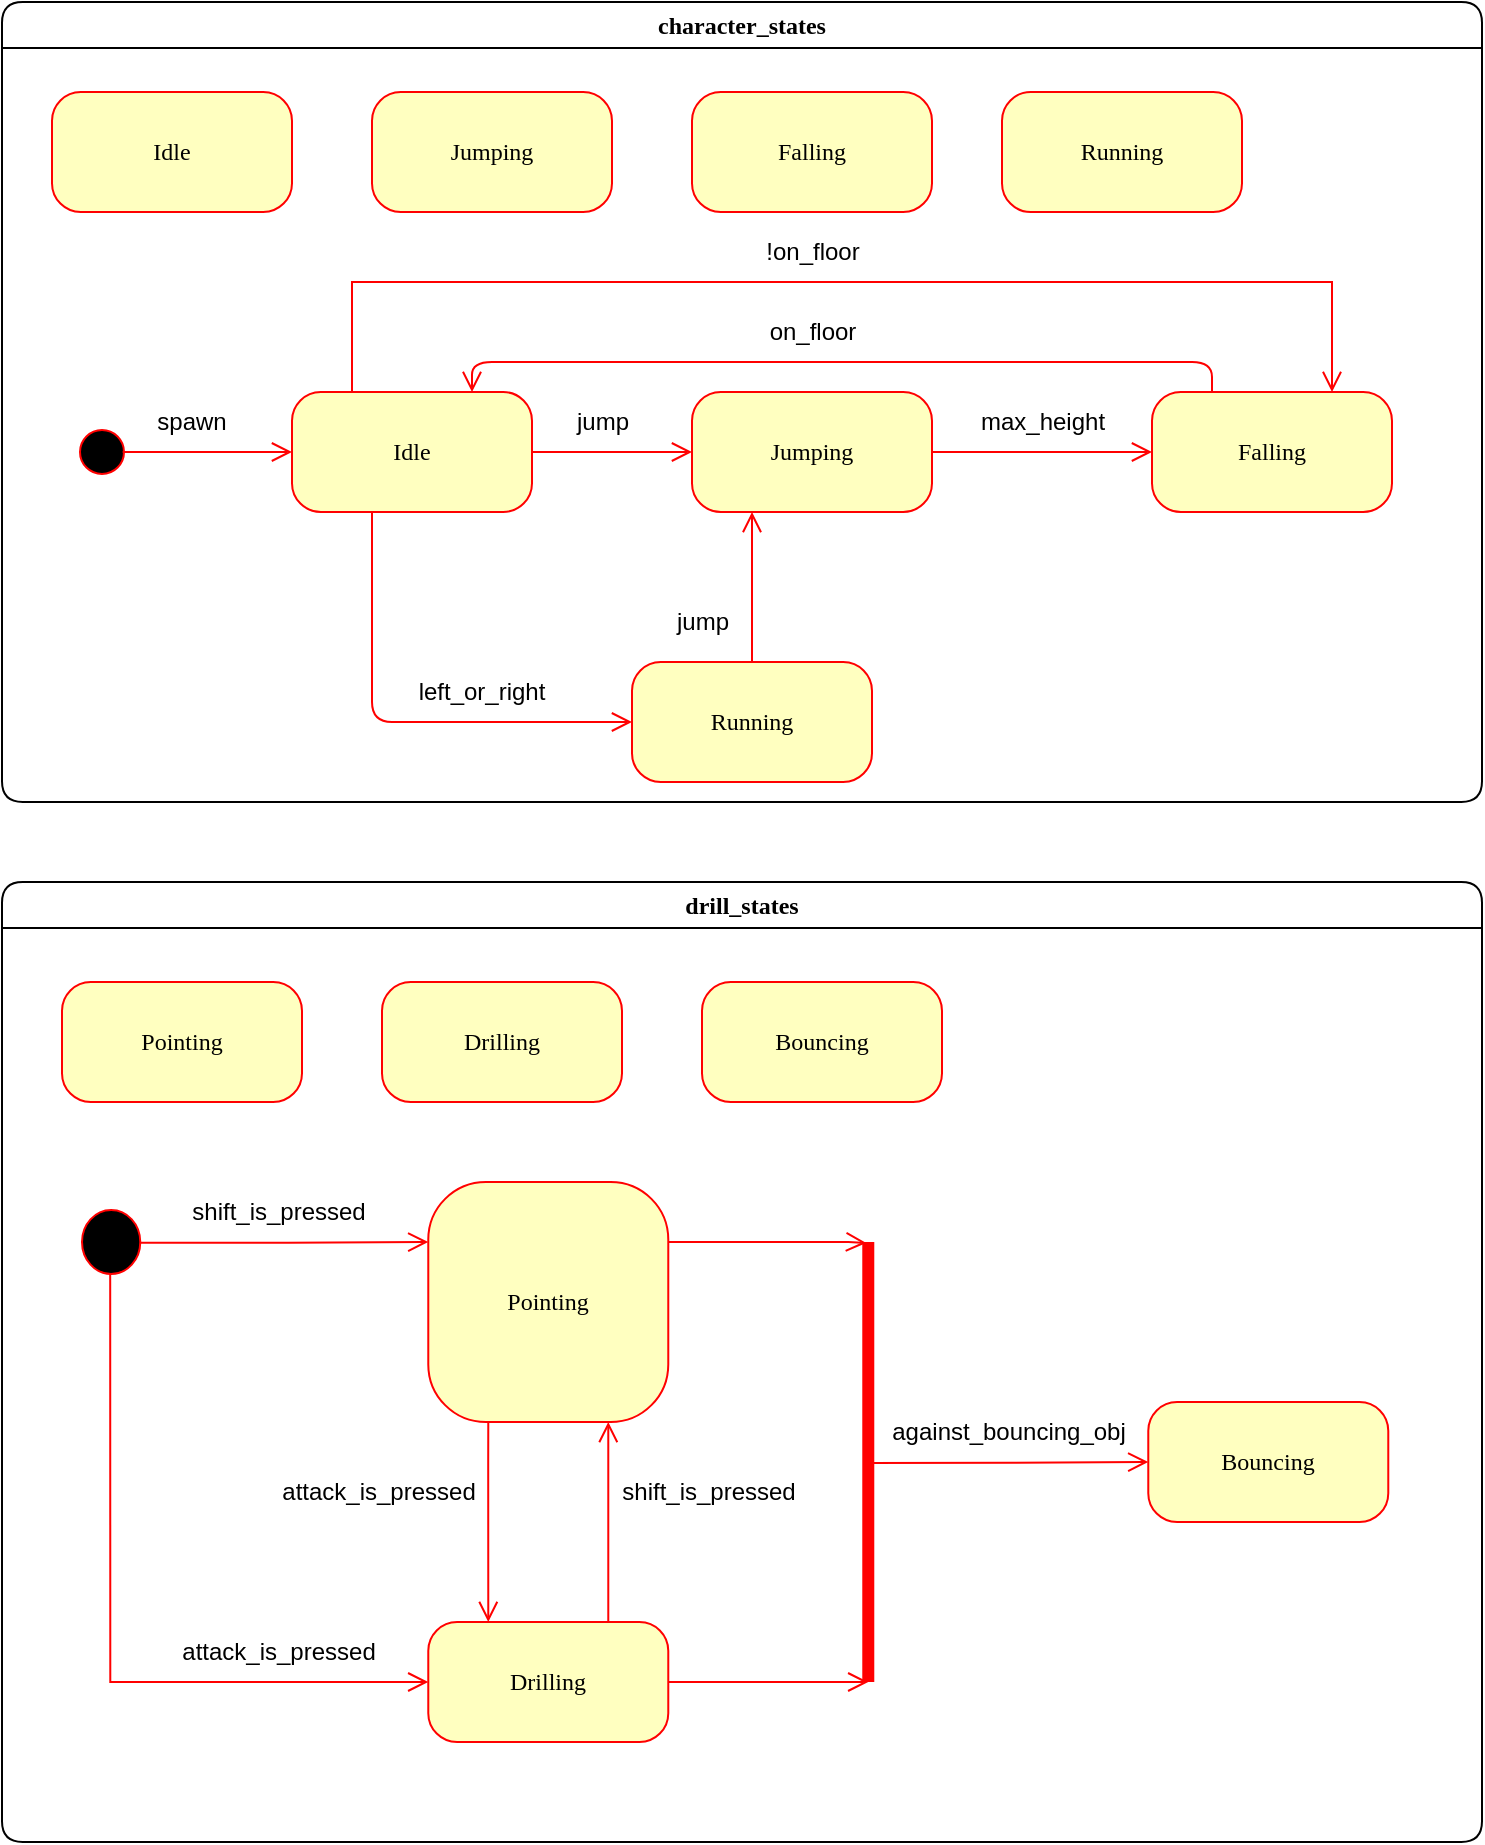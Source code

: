 <mxfile version="27.0.9">
  <diagram name="Page-1" id="58cdce13-f638-feb5-8d6f-7d28b1aa9fa0">
    <mxGraphModel dx="988" dy="712" grid="1" gridSize="10" guides="1" tooltips="1" connect="1" arrows="1" fold="1" page="1" pageScale="1" pageWidth="850" pageHeight="1100" background="none" math="0" shadow="0">
      <root>
        <mxCell id="0" />
        <mxCell id="1" parent="0" />
        <mxCell id="2a3bc250acf0617d-7" value="character_states" style="swimlane;whiteSpace=wrap;html=1;rounded=1;shadow=0;comic=0;labelBackgroundColor=none;strokeWidth=1;fontFamily=Verdana;fontSize=12;align=center;" parent="1" vertex="1">
          <mxGeometry x="60" y="40" width="740" height="400" as="geometry" />
        </mxCell>
        <mxCell id="382b91b5511bd0f7-8" value="Idle" style="rounded=1;whiteSpace=wrap;html=1;arcSize=24;fillColor=#ffffc0;strokeColor=#ff0000;shadow=0;comic=0;labelBackgroundColor=none;fontFamily=Verdana;fontSize=12;fontColor=#000000;align=center;" parent="2a3bc250acf0617d-7" vertex="1">
          <mxGeometry x="25" y="45" width="120" height="60" as="geometry" />
        </mxCell>
        <mxCell id="3cde6dad864a17aa-1" value="Jumping" style="rounded=1;whiteSpace=wrap;html=1;arcSize=24;fillColor=#ffffc0;strokeColor=#ff0000;shadow=0;comic=0;labelBackgroundColor=none;fontFamily=Verdana;fontSize=12;fontColor=#000000;align=center;" parent="2a3bc250acf0617d-7" vertex="1">
          <mxGeometry x="185" y="45" width="120" height="60" as="geometry" />
        </mxCell>
        <mxCell id="3cde6dad864a17aa-2" value="Falling" style="rounded=1;whiteSpace=wrap;html=1;arcSize=24;fillColor=#ffffc0;strokeColor=#ff0000;shadow=0;comic=0;labelBackgroundColor=none;fontFamily=Verdana;fontSize=12;fontColor=#000000;align=center;" parent="2a3bc250acf0617d-7" vertex="1">
          <mxGeometry x="345" y="45" width="120" height="60" as="geometry" />
        </mxCell>
        <mxCell id="dlMh0uAXtRNhbofHb56N-19" value="Running" style="rounded=1;whiteSpace=wrap;html=1;arcSize=24;fillColor=#ffffc0;strokeColor=#ff0000;shadow=0;comic=0;labelBackgroundColor=none;fontFamily=Verdana;fontSize=12;fontColor=#000000;align=center;" parent="2a3bc250acf0617d-7" vertex="1">
          <mxGeometry x="500" y="45" width="120" height="60" as="geometry" />
        </mxCell>
        <mxCell id="dlMh0uAXtRNhbofHb56N-1" value="" style="ellipse;html=1;shape=startState;fillColor=#000000;strokeColor=#ff0000;rounded=1;shadow=0;comic=0;labelBackgroundColor=none;fontFamily=Verdana;fontSize=12;fontColor=#000000;align=center;direction=south;" parent="2a3bc250acf0617d-7" vertex="1">
          <mxGeometry x="35" y="210" width="30" height="30" as="geometry" />
        </mxCell>
        <mxCell id="dlMh0uAXtRNhbofHb56N-3" value="&lt;font style=&quot;color: rgb(0, 0, 0);&quot;&gt;Idle&lt;/font&gt;" style="rounded=1;whiteSpace=wrap;html=1;arcSize=24;fillColor=#ffffc0;strokeColor=#ff0000;shadow=0;comic=0;labelBackgroundColor=none;fontFamily=Verdana;fontSize=12;fontColor=#000000;align=center;" parent="2a3bc250acf0617d-7" vertex="1">
          <mxGeometry x="145" y="195" width="120" height="60" as="geometry" />
        </mxCell>
        <mxCell id="dlMh0uAXtRNhbofHb56N-4" value="Running" style="rounded=1;whiteSpace=wrap;html=1;arcSize=24;fillColor=#ffffc0;strokeColor=#ff0000;shadow=0;comic=0;labelBackgroundColor=none;fontFamily=Verdana;fontSize=12;fontColor=#000000;align=center;" parent="2a3bc250acf0617d-7" vertex="1">
          <mxGeometry x="315" y="330" width="120" height="60" as="geometry" />
        </mxCell>
        <mxCell id="dlMh0uAXtRNhbofHb56N-5" value="Jumping" style="rounded=1;whiteSpace=wrap;html=1;arcSize=24;fillColor=#ffffc0;strokeColor=#ff0000;shadow=0;comic=0;labelBackgroundColor=none;fontFamily=Verdana;fontSize=12;fontColor=#000000;align=center;" parent="2a3bc250acf0617d-7" vertex="1">
          <mxGeometry x="345" y="195" width="120" height="60" as="geometry" />
        </mxCell>
        <mxCell id="dlMh0uAXtRNhbofHb56N-23" value="Falling" style="rounded=1;whiteSpace=wrap;html=1;arcSize=24;fillColor=#ffffc0;strokeColor=#ff0000;shadow=0;comic=0;labelBackgroundColor=none;fontFamily=Verdana;fontSize=12;fontColor=#000000;align=center;" parent="2a3bc250acf0617d-7" vertex="1">
          <mxGeometry x="575" y="195" width="120" height="60" as="geometry" />
        </mxCell>
        <mxCell id="dlMh0uAXtRNhbofHb56N-28" value="" style="group" parent="2a3bc250acf0617d-7" vertex="1" connectable="0">
          <mxGeometry x="185" y="330" width="90" height="30" as="geometry" />
        </mxCell>
        <mxCell id="dlMh0uAXtRNhbofHb56N-11" value="left_or_right" style="text;html=1;align=center;verticalAlign=middle;whiteSpace=wrap;rounded=0;" parent="dlMh0uAXtRNhbofHb56N-28" vertex="1">
          <mxGeometry x="20" width="70" height="30" as="geometry" />
        </mxCell>
        <mxCell id="dlMh0uAXtRNhbofHb56N-35" value="" style="group" parent="2a3bc250acf0617d-7" vertex="1" connectable="0">
          <mxGeometry x="275" y="195" width="50" height="30" as="geometry" />
        </mxCell>
        <mxCell id="dlMh0uAXtRNhbofHb56N-14" value="jump" style="text;html=1;align=center;verticalAlign=middle;resizable=0;points=[];autosize=1;strokeColor=none;fillColor=none;" parent="dlMh0uAXtRNhbofHb56N-35" vertex="1">
          <mxGeometry width="50" height="30" as="geometry" />
        </mxCell>
        <mxCell id="dlMh0uAXtRNhbofHb56N-36" value="" style="group" parent="2a3bc250acf0617d-7" vertex="1" connectable="0">
          <mxGeometry x="475" y="195" width="90" height="30" as="geometry" />
        </mxCell>
        <mxCell id="dlMh0uAXtRNhbofHb56N-24" value="max_height" style="text;html=1;align=center;verticalAlign=middle;resizable=0;points=[];autosize=1;strokeColor=none;fillColor=none;" parent="dlMh0uAXtRNhbofHb56N-36" vertex="1">
          <mxGeometry width="90" height="30" as="geometry" />
        </mxCell>
        <mxCell id="dlMh0uAXtRNhbofHb56N-38" value="" style="group" parent="2a3bc250acf0617d-7" vertex="1" connectable="0">
          <mxGeometry x="65" y="195" width="60" height="30" as="geometry" />
        </mxCell>
        <mxCell id="dlMh0uAXtRNhbofHb56N-12" value="spawn" style="text;html=1;align=center;verticalAlign=middle;whiteSpace=wrap;rounded=0;" parent="dlMh0uAXtRNhbofHb56N-38" vertex="1">
          <mxGeometry width="60" height="30" as="geometry" />
        </mxCell>
        <mxCell id="dlMh0uAXtRNhbofHb56N-43" value="" style="group" parent="2a3bc250acf0617d-7" vertex="1" connectable="0">
          <mxGeometry x="325" y="295" width="50" height="30" as="geometry" />
        </mxCell>
        <mxCell id="dlMh0uAXtRNhbofHb56N-40" value="" style="group" parent="dlMh0uAXtRNhbofHb56N-43" vertex="1" connectable="0">
          <mxGeometry width="50" height="30" as="geometry" />
        </mxCell>
        <mxCell id="dlMh0uAXtRNhbofHb56N-42" value="jump" style="text;html=1;align=center;verticalAlign=middle;resizable=0;points=[];autosize=1;strokeColor=none;fillColor=none;" parent="dlMh0uAXtRNhbofHb56N-40" vertex="1">
          <mxGeometry width="50" height="30" as="geometry" />
        </mxCell>
        <mxCell id="dlMh0uAXtRNhbofHb56N-6" style="edgeStyle=orthogonalEdgeStyle;html=1;labelBackgroundColor=none;endArrow=open;endSize=8;strokeColor=#ff0000;fontFamily=Verdana;fontSize=12;align=left;exitX=0.5;exitY=0.156;exitDx=0;exitDy=0;exitPerimeter=0;" parent="2a3bc250acf0617d-7" source="dlMh0uAXtRNhbofHb56N-1" target="dlMh0uAXtRNhbofHb56N-3" edge="1">
          <mxGeometry relative="1" as="geometry" />
        </mxCell>
        <mxCell id="dlMh0uAXtRNhbofHb56N-7" style="edgeStyle=orthogonalEdgeStyle;html=1;labelBackgroundColor=none;endArrow=open;endSize=8;strokeColor=#ff0000;fontFamily=Verdana;fontSize=12;align=left;entryX=0;entryY=0.5;" parent="2a3bc250acf0617d-7" source="dlMh0uAXtRNhbofHb56N-3" target="dlMh0uAXtRNhbofHb56N-4" edge="1">
          <mxGeometry relative="1" as="geometry">
            <Array as="points">
              <mxPoint x="185" y="360" />
            </Array>
          </mxGeometry>
        </mxCell>
        <mxCell id="dlMh0uAXtRNhbofHb56N-13" style="edgeStyle=orthogonalEdgeStyle;html=1;exitX=1;exitY=0.5;entryX=0;entryY=0.5;labelBackgroundColor=none;endArrow=open;endSize=8;strokeColor=#ff0000;fontFamily=Verdana;fontSize=12;align=left;exitDx=0;exitDy=0;entryDx=0;entryDy=0;" parent="2a3bc250acf0617d-7" source="dlMh0uAXtRNhbofHb56N-3" target="dlMh0uAXtRNhbofHb56N-5" edge="1">
          <mxGeometry relative="1" as="geometry">
            <mxPoint x="275" y="225" as="sourcePoint" />
            <mxPoint x="435" y="225" as="targetPoint" />
          </mxGeometry>
        </mxCell>
        <mxCell id="dlMh0uAXtRNhbofHb56N-39" style="edgeStyle=orthogonalEdgeStyle;html=1;exitX=0.5;exitY=0;labelBackgroundColor=none;endArrow=open;endSize=8;strokeColor=#ff0000;fontFamily=Verdana;fontSize=12;align=left;exitDx=0;exitDy=0;entryX=0.25;entryY=1;entryDx=0;entryDy=0;" parent="2a3bc250acf0617d-7" source="dlMh0uAXtRNhbofHb56N-4" target="dlMh0uAXtRNhbofHb56N-5" edge="1">
          <mxGeometry relative="1" as="geometry">
            <mxPoint x="355" y="315" as="sourcePoint" />
            <mxPoint x="425" y="315" as="targetPoint" />
          </mxGeometry>
        </mxCell>
        <mxCell id="dlMh0uAXtRNhbofHb56N-22" style="edgeStyle=orthogonalEdgeStyle;html=1;exitX=1;exitY=0.5;labelBackgroundColor=none;endArrow=open;endSize=8;strokeColor=#ff0000;fontFamily=Verdana;fontSize=12;align=left;exitDx=0;exitDy=0;entryX=0;entryY=0.5;entryDx=0;entryDy=0;" parent="2a3bc250acf0617d-7" source="dlMh0uAXtRNhbofHb56N-5" target="dlMh0uAXtRNhbofHb56N-23" edge="1">
          <mxGeometry relative="1" as="geometry">
            <mxPoint x="565" y="220" as="sourcePoint" />
            <mxPoint x="535" y="225" as="targetPoint" />
          </mxGeometry>
        </mxCell>
        <mxCell id="OWi-pqg4BFYJw5o-Ay4C-2" value="" style="group" vertex="1" connectable="0" parent="2a3bc250acf0617d-7">
          <mxGeometry x="235" y="150" width="370" height="30" as="geometry" />
        </mxCell>
        <mxCell id="dlMh0uAXtRNhbofHb56N-37" value="" style="group" parent="OWi-pqg4BFYJw5o-Ay4C-2" vertex="1" connectable="0">
          <mxGeometry width="370" height="30" as="geometry" />
        </mxCell>
        <mxCell id="dlMh0uAXtRNhbofHb56N-26" value="on_floor" style="text;html=1;align=center;verticalAlign=middle;resizable=0;points=[];autosize=1;strokeColor=none;fillColor=none;" parent="dlMh0uAXtRNhbofHb56N-37" vertex="1">
          <mxGeometry x="135" width="70" height="30" as="geometry" />
        </mxCell>
        <mxCell id="dlMh0uAXtRNhbofHb56N-25" style="edgeStyle=orthogonalEdgeStyle;html=1;labelBackgroundColor=none;endArrow=open;endSize=8;strokeColor=#ff0000;fontFamily=Verdana;fontSize=12;align=left;entryX=0.75;entryY=0;entryDx=0;entryDy=0;exitX=0.25;exitY=0;exitDx=0;exitDy=0;" parent="OWi-pqg4BFYJw5o-Ay4C-2" source="dlMh0uAXtRNhbofHb56N-23" target="dlMh0uAXtRNhbofHb56N-3" edge="1">
          <mxGeometry relative="1" as="geometry">
            <mxPoint x="410" y="30" as="sourcePoint" />
            <mxPoint x="190" y="10" as="targetPoint" />
            <Array as="points">
              <mxPoint x="370" y="30" />
              <mxPoint y="30" />
            </Array>
          </mxGeometry>
        </mxCell>
        <mxCell id="OWi-pqg4BFYJw5o-Ay4C-5" value="" style="group" vertex="1" connectable="0" parent="2a3bc250acf0617d-7">
          <mxGeometry x="175" y="110" width="490" height="30" as="geometry" />
        </mxCell>
        <mxCell id="OWi-pqg4BFYJw5o-Ay4C-3" style="edgeStyle=orthogonalEdgeStyle;html=1;exitX=0.25;exitY=0;labelBackgroundColor=none;endArrow=open;endSize=8;strokeColor=#ff0000;fontFamily=Verdana;fontSize=12;align=left;exitDx=0;exitDy=0;rounded=0;entryX=0.75;entryY=0;entryDx=0;entryDy=0;" edge="1" parent="OWi-pqg4BFYJw5o-Ay4C-5" source="dlMh0uAXtRNhbofHb56N-3" target="dlMh0uAXtRNhbofHb56N-23">
          <mxGeometry relative="1" as="geometry">
            <mxPoint x="175" as="sourcePoint" />
            <mxPoint x="485" y="10" as="targetPoint" />
            <Array as="points">
              <mxPoint y="30" />
              <mxPoint x="490" y="30" />
            </Array>
          </mxGeometry>
        </mxCell>
        <mxCell id="OWi-pqg4BFYJw5o-Ay4C-4" value="!on_floor" style="text;html=1;align=center;verticalAlign=middle;resizable=0;points=[];autosize=1;strokeColor=none;fillColor=none;" vertex="1" parent="OWi-pqg4BFYJw5o-Ay4C-5">
          <mxGeometry x="195" width="70" height="30" as="geometry" />
        </mxCell>
        <mxCell id="dlMh0uAXtRNhbofHb56N-29" value="drill_states" style="swimlane;whiteSpace=wrap;html=1;rounded=1;shadow=0;comic=0;labelBackgroundColor=none;strokeWidth=1;fontFamily=Verdana;fontSize=12;align=center;" parent="1" vertex="1">
          <mxGeometry x="60" y="480" width="740" height="480" as="geometry">
            <mxRectangle x="60" y="480" width="110" height="30" as="alternateBounds" />
          </mxGeometry>
        </mxCell>
        <mxCell id="dlMh0uAXtRNhbofHb56N-20" value="Drilling" style="rounded=1;whiteSpace=wrap;html=1;arcSize=24;fillColor=#ffffc0;strokeColor=#ff0000;shadow=0;comic=0;labelBackgroundColor=none;fontFamily=Verdana;fontSize=12;fontColor=#000000;align=center;" parent="dlMh0uAXtRNhbofHb56N-29" vertex="1">
          <mxGeometry x="190" y="50" width="120" height="60" as="geometry" />
        </mxCell>
        <mxCell id="dlMh0uAXtRNhbofHb56N-27" value="Pointing" style="rounded=1;whiteSpace=wrap;html=1;arcSize=24;fillColor=#ffffc0;strokeColor=#ff0000;shadow=0;comic=0;labelBackgroundColor=none;fontFamily=Verdana;fontSize=12;fontColor=#000000;align=center;" parent="dlMh0uAXtRNhbofHb56N-29" vertex="1">
          <mxGeometry x="30" y="50" width="120" height="60" as="geometry" />
        </mxCell>
        <mxCell id="dlMh0uAXtRNhbofHb56N-49" value="Pointing" style="rounded=1;whiteSpace=wrap;html=1;arcSize=24;fillColor=#ffffc0;strokeColor=#ff0000;shadow=0;comic=0;labelBackgroundColor=none;fontFamily=Verdana;fontSize=12;fontColor=#000000;align=center;" parent="dlMh0uAXtRNhbofHb56N-29" vertex="1">
          <mxGeometry x="213.14" y="150" width="120" height="120" as="geometry" />
        </mxCell>
        <mxCell id="dlMh0uAXtRNhbofHb56N-54" value="Drilling" style="rounded=1;whiteSpace=wrap;html=1;arcSize=24;fillColor=#ffffc0;strokeColor=#ff0000;shadow=0;comic=0;labelBackgroundColor=none;fontFamily=Verdana;fontSize=12;fontColor=#000000;align=center;" parent="dlMh0uAXtRNhbofHb56N-29" vertex="1">
          <mxGeometry x="213.14" y="370" width="120" height="60" as="geometry" />
        </mxCell>
        <mxCell id="dlMh0uAXtRNhbofHb56N-61" value="" style="group" parent="dlMh0uAXtRNhbofHb56N-29" vertex="1" connectable="0">
          <mxGeometry x="83.14" y="150" width="110" height="30" as="geometry" />
        </mxCell>
        <mxCell id="dlMh0uAXtRNhbofHb56N-62" value="" style="group" parent="dlMh0uAXtRNhbofHb56N-61" vertex="1" connectable="0">
          <mxGeometry width="110" height="30" as="geometry" />
        </mxCell>
        <mxCell id="dlMh0uAXtRNhbofHb56N-51" value="" style="group" parent="dlMh0uAXtRNhbofHb56N-62" vertex="1" connectable="0">
          <mxGeometry width="110" height="30" as="geometry" />
        </mxCell>
        <mxCell id="dlMh0uAXtRNhbofHb56N-50" value="shift_is_pressed" style="text;html=1;align=center;verticalAlign=middle;resizable=0;points=[];autosize=1;strokeColor=none;fillColor=none;" parent="dlMh0uAXtRNhbofHb56N-51" vertex="1">
          <mxGeometry width="110" height="30" as="geometry" />
        </mxCell>
        <mxCell id="dlMh0uAXtRNhbofHb56N-71" value="" style="group" parent="dlMh0uAXtRNhbofHb56N-29" vertex="1" connectable="0">
          <mxGeometry x="298.14" y="290" width="110" height="30" as="geometry" />
        </mxCell>
        <mxCell id="dlMh0uAXtRNhbofHb56N-66" value="" style="group" parent="dlMh0uAXtRNhbofHb56N-71" vertex="1" connectable="0">
          <mxGeometry width="110" height="30" as="geometry" />
        </mxCell>
        <mxCell id="dlMh0uAXtRNhbofHb56N-67" value="" style="group" parent="dlMh0uAXtRNhbofHb56N-66" vertex="1" connectable="0">
          <mxGeometry width="110" height="30" as="geometry" />
        </mxCell>
        <mxCell id="dlMh0uAXtRNhbofHb56N-68" value="" style="group" parent="dlMh0uAXtRNhbofHb56N-67" vertex="1" connectable="0">
          <mxGeometry width="110" height="30" as="geometry" />
        </mxCell>
        <mxCell id="dlMh0uAXtRNhbofHb56N-69" value="shift_is_pressed" style="text;html=1;align=center;verticalAlign=middle;resizable=0;points=[];autosize=1;strokeColor=none;fillColor=none;" parent="dlMh0uAXtRNhbofHb56N-68" vertex="1">
          <mxGeometry width="110" height="30" as="geometry" />
        </mxCell>
        <mxCell id="dlMh0uAXtRNhbofHb56N-75" value="" style="group" parent="dlMh0uAXtRNhbofHb56N-29" vertex="1" connectable="0">
          <mxGeometry x="123.14" y="290" width="130" height="30" as="geometry" />
        </mxCell>
        <mxCell id="dlMh0uAXtRNhbofHb56N-72" value="" style="group" parent="dlMh0uAXtRNhbofHb56N-75" vertex="1" connectable="0">
          <mxGeometry width="130" height="30" as="geometry" />
        </mxCell>
        <mxCell id="dlMh0uAXtRNhbofHb56N-74" value="attack_is_pressed" style="text;html=1;align=center;verticalAlign=middle;resizable=0;points=[];autosize=1;strokeColor=none;fillColor=none;" parent="dlMh0uAXtRNhbofHb56N-72" vertex="1">
          <mxGeometry x="5" width="120" height="30" as="geometry" />
        </mxCell>
        <mxCell id="dlMh0uAXtRNhbofHb56N-76" value="" style="shape=line;html=1;strokeWidth=6;strokeColor=#ff0000;direction=south;" parent="dlMh0uAXtRNhbofHb56N-29" vertex="1">
          <mxGeometry x="428.14" y="180" width="10" height="220" as="geometry" />
        </mxCell>
        <mxCell id="dlMh0uAXtRNhbofHb56N-78" value="" style="group" parent="dlMh0uAXtRNhbofHb56N-29" vertex="1" connectable="0">
          <mxGeometry x="63.14" y="370" width="135" height="30" as="geometry" />
        </mxCell>
        <mxCell id="dlMh0uAXtRNhbofHb56N-55" value="attack_is_pressed" style="text;html=1;align=center;verticalAlign=middle;resizable=0;points=[];autosize=1;strokeColor=none;fillColor=none;" parent="dlMh0uAXtRNhbofHb56N-78" vertex="1">
          <mxGeometry x="15" width="120" height="30" as="geometry" />
        </mxCell>
        <mxCell id="dlMh0uAXtRNhbofHb56N-79" style="edgeStyle=orthogonalEdgeStyle;html=1;exitX=1;exitY=0.5;labelBackgroundColor=none;endArrow=open;endSize=8;strokeColor=#ff0000;fontFamily=Verdana;fontSize=12;align=left;exitDx=0;exitDy=0;rounded=0;entryX=1;entryY=0.5;entryDx=0;entryDy=0;entryPerimeter=0;" parent="dlMh0uAXtRNhbofHb56N-29" source="dlMh0uAXtRNhbofHb56N-54" target="dlMh0uAXtRNhbofHb56N-76" edge="1">
          <mxGeometry relative="1" as="geometry">
            <mxPoint x="343.14" y="400" as="sourcePoint" />
            <mxPoint x="413.14" y="400" as="targetPoint" />
            <Array as="points">
              <mxPoint x="403.14" y="400" />
              <mxPoint x="403.14" y="400" />
            </Array>
          </mxGeometry>
        </mxCell>
        <mxCell id="dlMh0uAXtRNhbofHb56N-80" style="edgeStyle=orthogonalEdgeStyle;html=1;exitX=1;exitY=0.25;labelBackgroundColor=none;endArrow=open;endSize=8;strokeColor=#ff0000;fontFamily=Verdana;fontSize=12;align=left;exitDx=0;exitDy=0;rounded=0;entryX=0.002;entryY=0.6;entryDx=0;entryDy=0;entryPerimeter=0;" parent="dlMh0uAXtRNhbofHb56N-29" source="dlMh0uAXtRNhbofHb56N-49" target="dlMh0uAXtRNhbofHb56N-76" edge="1">
          <mxGeometry relative="1" as="geometry">
            <mxPoint x="353.14" y="190" as="sourcePoint" />
            <mxPoint x="403.14" y="180" as="targetPoint" />
            <Array as="points">
              <mxPoint x="423.14" y="180" />
            </Array>
          </mxGeometry>
        </mxCell>
        <mxCell id="dlMh0uAXtRNhbofHb56N-17" value="Bouncing" style="rounded=1;whiteSpace=wrap;html=1;arcSize=24;fillColor=#ffffc0;strokeColor=#ff0000;shadow=0;comic=0;labelBackgroundColor=none;fontFamily=Verdana;fontSize=12;fontColor=#000000;align=center;" parent="dlMh0uAXtRNhbofHb56N-29" vertex="1">
          <mxGeometry x="573.14" y="260" width="120" height="60" as="geometry" />
        </mxCell>
        <mxCell id="dlMh0uAXtRNhbofHb56N-85" value="" style="group" parent="dlMh0uAXtRNhbofHb56N-29" vertex="1" connectable="0">
          <mxGeometry x="433.14" y="260" width="140" height="30" as="geometry" />
        </mxCell>
        <mxCell id="dlMh0uAXtRNhbofHb56N-82" value="against_bouncing_obj" style="text;html=1;align=center;verticalAlign=middle;resizable=0;points=[];autosize=1;strokeColor=none;fillColor=none;" parent="dlMh0uAXtRNhbofHb56N-85" vertex="1">
          <mxGeometry width="140" height="30" as="geometry" />
        </mxCell>
        <mxCell id="dlMh0uAXtRNhbofHb56N-44" value="" style="ellipse;html=1;shape=startState;fillColor=#000000;strokeColor=#ff0000;rounded=1;shadow=0;comic=0;labelBackgroundColor=none;fontFamily=Verdana;fontSize=12;fontColor=#000000;align=center;direction=south;" parent="dlMh0uAXtRNhbofHb56N-29" vertex="1">
          <mxGeometry x="35.997" y="160" width="37.143" height="40" as="geometry" />
        </mxCell>
        <mxCell id="dlMh0uAXtRNhbofHb56N-52" style="edgeStyle=orthogonalEdgeStyle;html=1;exitX=0.893;exitY=0.513;labelBackgroundColor=none;endArrow=open;endSize=8;strokeColor=#ff0000;fontFamily=Verdana;fontSize=12;align=left;exitDx=0;exitDy=0;rounded=0;exitPerimeter=0;entryX=0;entryY=0.5;entryDx=0;entryDy=0;" parent="dlMh0uAXtRNhbofHb56N-29" source="dlMh0uAXtRNhbofHb56N-44" target="dlMh0uAXtRNhbofHb56N-54" edge="1">
          <mxGeometry relative="1" as="geometry">
            <mxPoint x="153.14" y="280" as="sourcePoint" />
            <mxPoint x="134.14" y="380" as="targetPoint" />
            <Array as="points">
              <mxPoint x="54.14" y="200" />
              <mxPoint x="54.14" y="200" />
              <mxPoint x="54.14" y="400" />
            </Array>
          </mxGeometry>
        </mxCell>
        <mxCell id="dlMh0uAXtRNhbofHb56N-47" style="edgeStyle=orthogonalEdgeStyle;html=1;exitX=0.51;exitY=0.1;labelBackgroundColor=none;endArrow=open;endSize=8;strokeColor=#ff0000;fontFamily=Verdana;fontSize=12;align=left;exitDx=0;exitDy=0;rounded=0;exitPerimeter=0;entryX=0;entryY=0.25;entryDx=0;entryDy=0;" parent="dlMh0uAXtRNhbofHb56N-29" source="dlMh0uAXtRNhbofHb56N-44" target="dlMh0uAXtRNhbofHb56N-49" edge="1">
          <mxGeometry relative="1" as="geometry">
            <mxPoint x="183.14" y="190" as="sourcePoint" />
            <mxPoint x="153.14" y="180" as="targetPoint" />
          </mxGeometry>
        </mxCell>
        <mxCell id="dlMh0uAXtRNhbofHb56N-73" style="edgeStyle=orthogonalEdgeStyle;html=1;exitX=0.25;exitY=1;labelBackgroundColor=none;endArrow=open;endSize=8;strokeColor=#ff0000;fontFamily=Verdana;fontSize=12;align=left;exitDx=0;exitDy=0;rounded=0;entryX=0.25;entryY=0;entryDx=0;entryDy=0;" parent="dlMh0uAXtRNhbofHb56N-29" source="dlMh0uAXtRNhbofHb56N-49" target="dlMh0uAXtRNhbofHb56N-54" edge="1">
          <mxGeometry relative="1" as="geometry">
            <mxPoint x="233.14" y="210" as="sourcePoint" />
            <mxPoint x="214.14" y="310" as="targetPoint" />
            <Array as="points">
              <mxPoint x="243.14" y="290" />
              <mxPoint x="243.14" y="290" />
            </Array>
          </mxGeometry>
        </mxCell>
        <mxCell id="dlMh0uAXtRNhbofHb56N-64" style="edgeStyle=orthogonalEdgeStyle;html=1;exitX=0.75;exitY=0;labelBackgroundColor=none;endArrow=open;endSize=8;strokeColor=#ff0000;fontFamily=Verdana;fontSize=12;align=left;exitDx=0;exitDy=0;rounded=0;entryX=0.75;entryY=1;entryDx=0;entryDy=0;" parent="dlMh0uAXtRNhbofHb56N-29" source="dlMh0uAXtRNhbofHb56N-54" target="dlMh0uAXtRNhbofHb56N-49" edge="1">
          <mxGeometry relative="1" as="geometry">
            <mxPoint x="402.14" y="331" as="sourcePoint" />
            <mxPoint x="472.14" y="331" as="targetPoint" />
          </mxGeometry>
        </mxCell>
        <mxCell id="dlMh0uAXtRNhbofHb56N-77" value="" style="edgeStyle=orthogonalEdgeStyle;html=1;verticalAlign=bottom;endArrow=open;endSize=8;strokeColor=#ff0000;rounded=0;exitX=0.502;exitY=0.534;exitDx=0;exitDy=0;exitPerimeter=0;entryX=0;entryY=0.5;entryDx=0;entryDy=0;" parent="dlMh0uAXtRNhbofHb56N-29" source="dlMh0uAXtRNhbofHb56N-76" target="dlMh0uAXtRNhbofHb56N-17" edge="1">
          <mxGeometry relative="1" as="geometry">
            <mxPoint x="588.14" y="290" as="targetPoint" />
            <mxPoint x="543.14" y="360" as="sourcePoint" />
          </mxGeometry>
        </mxCell>
        <mxCell id="dlMh0uAXtRNhbofHb56N-86" value="Bouncing" style="rounded=1;whiteSpace=wrap;html=1;arcSize=24;fillColor=#ffffc0;strokeColor=#ff0000;shadow=0;comic=0;labelBackgroundColor=none;fontFamily=Verdana;fontSize=12;fontColor=#000000;align=center;" parent="dlMh0uAXtRNhbofHb56N-29" vertex="1">
          <mxGeometry x="350" y="50" width="120" height="60" as="geometry" />
        </mxCell>
      </root>
    </mxGraphModel>
  </diagram>
</mxfile>
